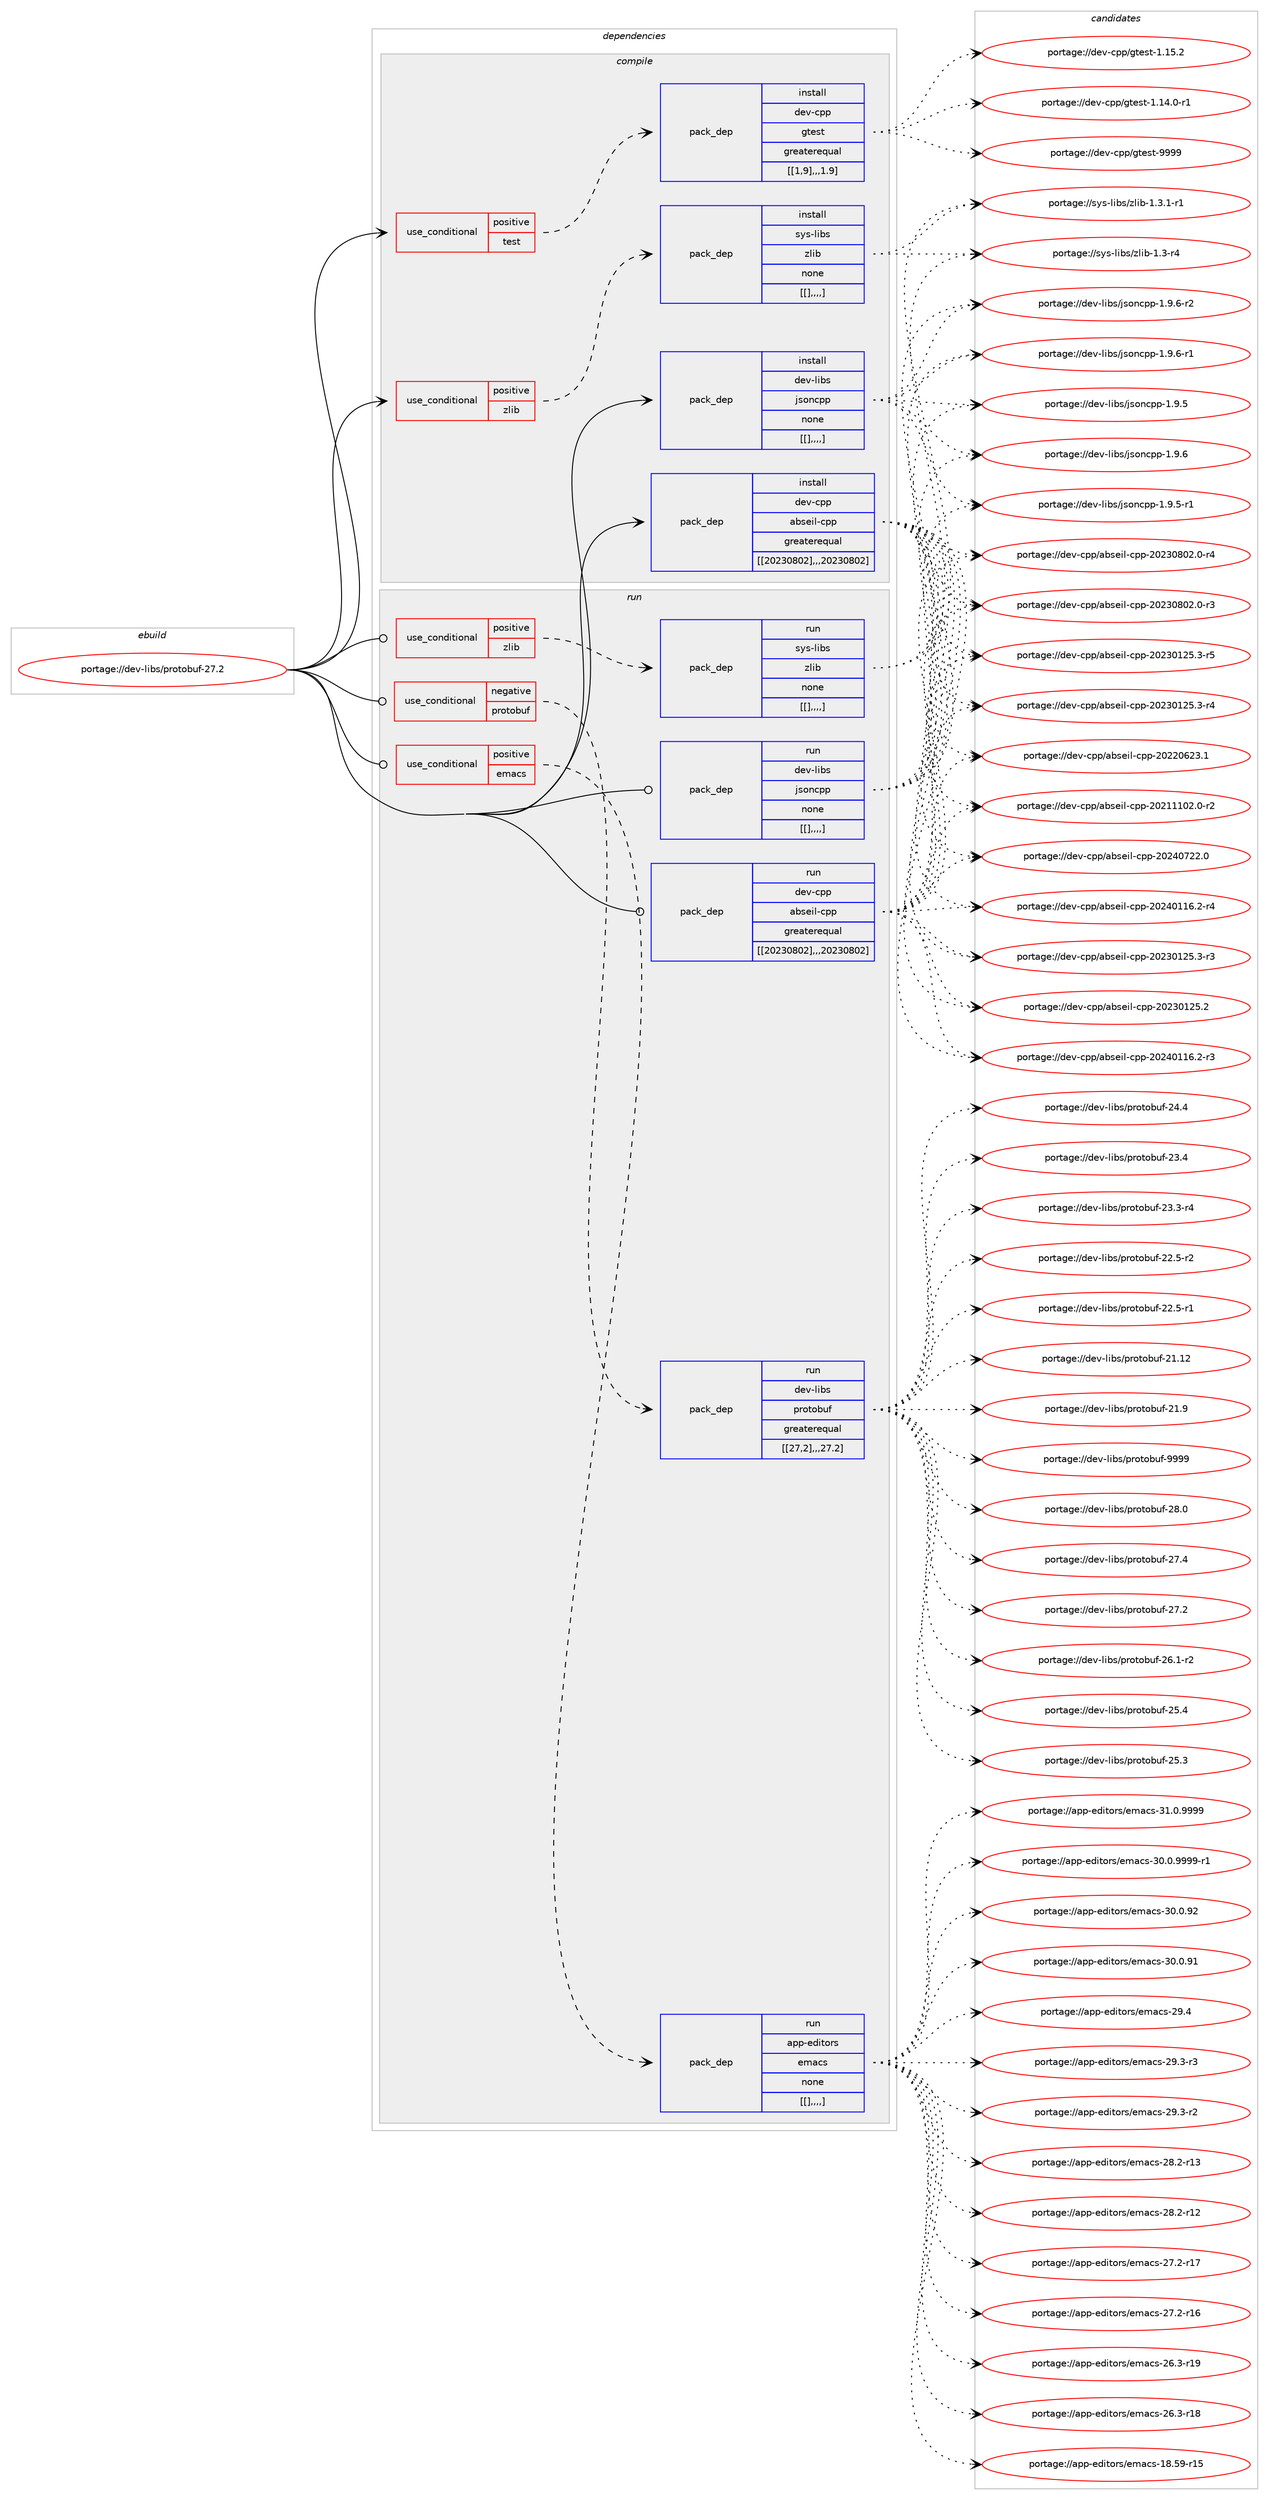 digraph prolog {

# *************
# Graph options
# *************

newrank=true;
concentrate=true;
compound=true;
graph [rankdir=LR,fontname=Helvetica,fontsize=10,ranksep=1.5];#, ranksep=2.5, nodesep=0.2];
edge  [arrowhead=vee];
node  [fontname=Helvetica,fontsize=10];

# **********
# The ebuild
# **********

subgraph cluster_leftcol {
color=gray;
label=<<i>ebuild</i>>;
id [label="portage://dev-libs/protobuf-27.2", color=red, width=4, href="../dev-libs/protobuf-27.2.svg"];
}

# ****************
# The dependencies
# ****************

subgraph cluster_midcol {
color=gray;
label=<<i>dependencies</i>>;
subgraph cluster_compile {
fillcolor="#eeeeee";
style=filled;
label=<<i>compile</i>>;
subgraph cond29659 {
dependency116986 [label=<<TABLE BORDER="0" CELLBORDER="1" CELLSPACING="0" CELLPADDING="4"><TR><TD ROWSPAN="3" CELLPADDING="10">use_conditional</TD></TR><TR><TD>positive</TD></TR><TR><TD>test</TD></TR></TABLE>>, shape=none, color=red];
subgraph pack86066 {
dependency117006 [label=<<TABLE BORDER="0" CELLBORDER="1" CELLSPACING="0" CELLPADDING="4" WIDTH="220"><TR><TD ROWSPAN="6" CELLPADDING="30">pack_dep</TD></TR><TR><TD WIDTH="110">install</TD></TR><TR><TD>dev-cpp</TD></TR><TR><TD>gtest</TD></TR><TR><TD>greaterequal</TD></TR><TR><TD>[[1,9],,,1.9]</TD></TR></TABLE>>, shape=none, color=blue];
}
dependency116986:e -> dependency117006:w [weight=20,style="dashed",arrowhead="vee"];
}
id:e -> dependency116986:w [weight=20,style="solid",arrowhead="vee"];
subgraph cond29680 {
dependency117038 [label=<<TABLE BORDER="0" CELLBORDER="1" CELLSPACING="0" CELLPADDING="4"><TR><TD ROWSPAN="3" CELLPADDING="10">use_conditional</TD></TR><TR><TD>positive</TD></TR><TR><TD>zlib</TD></TR></TABLE>>, shape=none, color=red];
subgraph pack86096 {
dependency117039 [label=<<TABLE BORDER="0" CELLBORDER="1" CELLSPACING="0" CELLPADDING="4" WIDTH="220"><TR><TD ROWSPAN="6" CELLPADDING="30">pack_dep</TD></TR><TR><TD WIDTH="110">install</TD></TR><TR><TD>sys-libs</TD></TR><TR><TD>zlib</TD></TR><TR><TD>none</TD></TR><TR><TD>[[],,,,]</TD></TR></TABLE>>, shape=none, color=blue];
}
dependency117038:e -> dependency117039:w [weight=20,style="dashed",arrowhead="vee"];
}
id:e -> dependency117038:w [weight=20,style="solid",arrowhead="vee"];
subgraph pack86102 {
dependency117046 [label=<<TABLE BORDER="0" CELLBORDER="1" CELLSPACING="0" CELLPADDING="4" WIDTH="220"><TR><TD ROWSPAN="6" CELLPADDING="30">pack_dep</TD></TR><TR><TD WIDTH="110">install</TD></TR><TR><TD>dev-cpp</TD></TR><TR><TD>abseil-cpp</TD></TR><TR><TD>greaterequal</TD></TR><TR><TD>[[20230802],,,20230802]</TD></TR></TABLE>>, shape=none, color=blue];
}
id:e -> dependency117046:w [weight=20,style="solid",arrowhead="vee"];
subgraph pack86105 {
dependency117054 [label=<<TABLE BORDER="0" CELLBORDER="1" CELLSPACING="0" CELLPADDING="4" WIDTH="220"><TR><TD ROWSPAN="6" CELLPADDING="30">pack_dep</TD></TR><TR><TD WIDTH="110">install</TD></TR><TR><TD>dev-libs</TD></TR><TR><TD>jsoncpp</TD></TR><TR><TD>none</TD></TR><TR><TD>[[],,,,]</TD></TR></TABLE>>, shape=none, color=blue];
}
id:e -> dependency117054:w [weight=20,style="solid",arrowhead="vee"];
}
subgraph cluster_compileandrun {
fillcolor="#eeeeee";
style=filled;
label=<<i>compile and run</i>>;
}
subgraph cluster_run {
fillcolor="#eeeeee";
style=filled;
label=<<i>run</i>>;
subgraph cond29690 {
dependency117057 [label=<<TABLE BORDER="0" CELLBORDER="1" CELLSPACING="0" CELLPADDING="4"><TR><TD ROWSPAN="3" CELLPADDING="10">use_conditional</TD></TR><TR><TD>negative</TD></TR><TR><TD>protobuf</TD></TR></TABLE>>, shape=none, color=red];
subgraph pack86133 {
dependency117097 [label=<<TABLE BORDER="0" CELLBORDER="1" CELLSPACING="0" CELLPADDING="4" WIDTH="220"><TR><TD ROWSPAN="6" CELLPADDING="30">pack_dep</TD></TR><TR><TD WIDTH="110">run</TD></TR><TR><TD>dev-libs</TD></TR><TR><TD>protobuf</TD></TR><TR><TD>greaterequal</TD></TR><TR><TD>[[27,2],,,27.2]</TD></TR></TABLE>>, shape=none, color=blue];
}
dependency117057:e -> dependency117097:w [weight=20,style="dashed",arrowhead="vee"];
}
id:e -> dependency117057:w [weight=20,style="solid",arrowhead="odot"];
subgraph cond29721 {
dependency117139 [label=<<TABLE BORDER="0" CELLBORDER="1" CELLSPACING="0" CELLPADDING="4"><TR><TD ROWSPAN="3" CELLPADDING="10">use_conditional</TD></TR><TR><TD>positive</TD></TR><TR><TD>emacs</TD></TR></TABLE>>, shape=none, color=red];
subgraph pack86173 {
dependency117223 [label=<<TABLE BORDER="0" CELLBORDER="1" CELLSPACING="0" CELLPADDING="4" WIDTH="220"><TR><TD ROWSPAN="6" CELLPADDING="30">pack_dep</TD></TR><TR><TD WIDTH="110">run</TD></TR><TR><TD>app-editors</TD></TR><TR><TD>emacs</TD></TR><TR><TD>none</TD></TR><TR><TD>[[],,,,]</TD></TR></TABLE>>, shape=none, color=blue];
}
dependency117139:e -> dependency117223:w [weight=20,style="dashed",arrowhead="vee"];
}
id:e -> dependency117139:w [weight=20,style="solid",arrowhead="odot"];
subgraph cond29756 {
dependency117265 [label=<<TABLE BORDER="0" CELLBORDER="1" CELLSPACING="0" CELLPADDING="4"><TR><TD ROWSPAN="3" CELLPADDING="10">use_conditional</TD></TR><TR><TD>positive</TD></TR><TR><TD>zlib</TD></TR></TABLE>>, shape=none, color=red];
subgraph pack86260 {
dependency117318 [label=<<TABLE BORDER="0" CELLBORDER="1" CELLSPACING="0" CELLPADDING="4" WIDTH="220"><TR><TD ROWSPAN="6" CELLPADDING="30">pack_dep</TD></TR><TR><TD WIDTH="110">run</TD></TR><TR><TD>sys-libs</TD></TR><TR><TD>zlib</TD></TR><TR><TD>none</TD></TR><TR><TD>[[],,,,]</TD></TR></TABLE>>, shape=none, color=blue];
}
dependency117265:e -> dependency117318:w [weight=20,style="dashed",arrowhead="vee"];
}
id:e -> dependency117265:w [weight=20,style="solid",arrowhead="odot"];
subgraph pack86279 {
dependency117327 [label=<<TABLE BORDER="0" CELLBORDER="1" CELLSPACING="0" CELLPADDING="4" WIDTH="220"><TR><TD ROWSPAN="6" CELLPADDING="30">pack_dep</TD></TR><TR><TD WIDTH="110">run</TD></TR><TR><TD>dev-cpp</TD></TR><TR><TD>abseil-cpp</TD></TR><TR><TD>greaterequal</TD></TR><TR><TD>[[20230802],,,20230802]</TD></TR></TABLE>>, shape=none, color=blue];
}
id:e -> dependency117327:w [weight=20,style="solid",arrowhead="odot"];
subgraph pack86281 {
dependency117375 [label=<<TABLE BORDER="0" CELLBORDER="1" CELLSPACING="0" CELLPADDING="4" WIDTH="220"><TR><TD ROWSPAN="6" CELLPADDING="30">pack_dep</TD></TR><TR><TD WIDTH="110">run</TD></TR><TR><TD>dev-libs</TD></TR><TR><TD>jsoncpp</TD></TR><TR><TD>none</TD></TR><TR><TD>[[],,,,]</TD></TR></TABLE>>, shape=none, color=blue];
}
id:e -> dependency117375:w [weight=20,style="solid",arrowhead="odot"];
}
}

# **************
# The candidates
# **************

subgraph cluster_choices {
rank=same;
color=gray;
label=<<i>candidates</i>>;

subgraph choice85918 {
color=black;
nodesep=1;
choice1001011184599112112471031161011151164557575757 [label="portage://dev-cpp/gtest-9999", color=red, width=4,href="../dev-cpp/gtest-9999.svg"];
choice10010111845991121124710311610111511645494649534650 [label="portage://dev-cpp/gtest-1.15.2", color=red, width=4,href="../dev-cpp/gtest-1.15.2.svg"];
choice100101118459911211247103116101115116454946495246484511449 [label="portage://dev-cpp/gtest-1.14.0-r1", color=red, width=4,href="../dev-cpp/gtest-1.14.0-r1.svg"];
dependency117006:e -> choice1001011184599112112471031161011151164557575757:w [style=dotted,weight="100"];
dependency117006:e -> choice10010111845991121124710311610111511645494649534650:w [style=dotted,weight="100"];
dependency117006:e -> choice100101118459911211247103116101115116454946495246484511449:w [style=dotted,weight="100"];
}
subgraph choice85924 {
color=black;
nodesep=1;
choice115121115451081059811547122108105984549465146494511449 [label="portage://sys-libs/zlib-1.3.1-r1", color=red, width=4,href="../sys-libs/zlib-1.3.1-r1.svg"];
choice11512111545108105981154712210810598454946514511452 [label="portage://sys-libs/zlib-1.3-r4", color=red, width=4,href="../sys-libs/zlib-1.3-r4.svg"];
dependency117039:e -> choice115121115451081059811547122108105984549465146494511449:w [style=dotted,weight="100"];
dependency117039:e -> choice11512111545108105981154712210810598454946514511452:w [style=dotted,weight="100"];
}
subgraph choice85927 {
color=black;
nodesep=1;
choice100101118459911211247979811510110510845991121124550485052485550504648 [label="portage://dev-cpp/abseil-cpp-20240722.0", color=red, width=4,href="../dev-cpp/abseil-cpp-20240722.0.svg"];
choice1001011184599112112479798115101105108459911211245504850524849495446504511452 [label="portage://dev-cpp/abseil-cpp-20240116.2-r4", color=red, width=4,href="../dev-cpp/abseil-cpp-20240116.2-r4.svg"];
choice1001011184599112112479798115101105108459911211245504850524849495446504511451 [label="portage://dev-cpp/abseil-cpp-20240116.2-r3", color=red, width=4,href="../dev-cpp/abseil-cpp-20240116.2-r3.svg"];
choice1001011184599112112479798115101105108459911211245504850514856485046484511452 [label="portage://dev-cpp/abseil-cpp-20230802.0-r4", color=red, width=4,href="../dev-cpp/abseil-cpp-20230802.0-r4.svg"];
choice1001011184599112112479798115101105108459911211245504850514856485046484511451 [label="portage://dev-cpp/abseil-cpp-20230802.0-r3", color=red, width=4,href="../dev-cpp/abseil-cpp-20230802.0-r3.svg"];
choice1001011184599112112479798115101105108459911211245504850514849505346514511453 [label="portage://dev-cpp/abseil-cpp-20230125.3-r5", color=red, width=4,href="../dev-cpp/abseil-cpp-20230125.3-r5.svg"];
choice1001011184599112112479798115101105108459911211245504850514849505346514511452 [label="portage://dev-cpp/abseil-cpp-20230125.3-r4", color=red, width=4,href="../dev-cpp/abseil-cpp-20230125.3-r4.svg"];
choice1001011184599112112479798115101105108459911211245504850514849505346514511451 [label="portage://dev-cpp/abseil-cpp-20230125.3-r3", color=red, width=4,href="../dev-cpp/abseil-cpp-20230125.3-r3.svg"];
choice100101118459911211247979811510110510845991121124550485051484950534650 [label="portage://dev-cpp/abseil-cpp-20230125.2", color=red, width=4,href="../dev-cpp/abseil-cpp-20230125.2.svg"];
choice100101118459911211247979811510110510845991121124550485050485450514649 [label="portage://dev-cpp/abseil-cpp-20220623.1", color=red, width=4,href="../dev-cpp/abseil-cpp-20220623.1.svg"];
choice1001011184599112112479798115101105108459911211245504850494949485046484511450 [label="portage://dev-cpp/abseil-cpp-20211102.0-r2", color=red, width=4,href="../dev-cpp/abseil-cpp-20211102.0-r2.svg"];
dependency117046:e -> choice100101118459911211247979811510110510845991121124550485052485550504648:w [style=dotted,weight="100"];
dependency117046:e -> choice1001011184599112112479798115101105108459911211245504850524849495446504511452:w [style=dotted,weight="100"];
dependency117046:e -> choice1001011184599112112479798115101105108459911211245504850524849495446504511451:w [style=dotted,weight="100"];
dependency117046:e -> choice1001011184599112112479798115101105108459911211245504850514856485046484511452:w [style=dotted,weight="100"];
dependency117046:e -> choice1001011184599112112479798115101105108459911211245504850514856485046484511451:w [style=dotted,weight="100"];
dependency117046:e -> choice1001011184599112112479798115101105108459911211245504850514849505346514511453:w [style=dotted,weight="100"];
dependency117046:e -> choice1001011184599112112479798115101105108459911211245504850514849505346514511452:w [style=dotted,weight="100"];
dependency117046:e -> choice1001011184599112112479798115101105108459911211245504850514849505346514511451:w [style=dotted,weight="100"];
dependency117046:e -> choice100101118459911211247979811510110510845991121124550485051484950534650:w [style=dotted,weight="100"];
dependency117046:e -> choice100101118459911211247979811510110510845991121124550485050485450514649:w [style=dotted,weight="100"];
dependency117046:e -> choice1001011184599112112479798115101105108459911211245504850494949485046484511450:w [style=dotted,weight="100"];
}
subgraph choice85941 {
color=black;
nodesep=1;
choice100101118451081059811547106115111110991121124549465746544511450 [label="portage://dev-libs/jsoncpp-1.9.6-r2", color=red, width=4,href="../dev-libs/jsoncpp-1.9.6-r2.svg"];
choice100101118451081059811547106115111110991121124549465746544511449 [label="portage://dev-libs/jsoncpp-1.9.6-r1", color=red, width=4,href="../dev-libs/jsoncpp-1.9.6-r1.svg"];
choice10010111845108105981154710611511111099112112454946574654 [label="portage://dev-libs/jsoncpp-1.9.6", color=red, width=4,href="../dev-libs/jsoncpp-1.9.6.svg"];
choice100101118451081059811547106115111110991121124549465746534511449 [label="portage://dev-libs/jsoncpp-1.9.5-r1", color=red, width=4,href="../dev-libs/jsoncpp-1.9.5-r1.svg"];
choice10010111845108105981154710611511111099112112454946574653 [label="portage://dev-libs/jsoncpp-1.9.5", color=red, width=4,href="../dev-libs/jsoncpp-1.9.5.svg"];
dependency117054:e -> choice100101118451081059811547106115111110991121124549465746544511450:w [style=dotted,weight="100"];
dependency117054:e -> choice100101118451081059811547106115111110991121124549465746544511449:w [style=dotted,weight="100"];
dependency117054:e -> choice10010111845108105981154710611511111099112112454946574654:w [style=dotted,weight="100"];
dependency117054:e -> choice100101118451081059811547106115111110991121124549465746534511449:w [style=dotted,weight="100"];
dependency117054:e -> choice10010111845108105981154710611511111099112112454946574653:w [style=dotted,weight="100"];
}
subgraph choice85991 {
color=black;
nodesep=1;
choice100101118451081059811547112114111116111981171024557575757 [label="portage://dev-libs/protobuf-9999", color=red, width=4,href="../dev-libs/protobuf-9999.svg"];
choice100101118451081059811547112114111116111981171024550564648 [label="portage://dev-libs/protobuf-28.0", color=red, width=4,href="../dev-libs/protobuf-28.0.svg"];
choice100101118451081059811547112114111116111981171024550554652 [label="portage://dev-libs/protobuf-27.4", color=red, width=4,href="../dev-libs/protobuf-27.4.svg"];
choice100101118451081059811547112114111116111981171024550554650 [label="portage://dev-libs/protobuf-27.2", color=red, width=4,href="../dev-libs/protobuf-27.2.svg"];
choice1001011184510810598115471121141111161119811710245505446494511450 [label="portage://dev-libs/protobuf-26.1-r2", color=red, width=4,href="../dev-libs/protobuf-26.1-r2.svg"];
choice100101118451081059811547112114111116111981171024550534652 [label="portage://dev-libs/protobuf-25.4", color=red, width=4,href="../dev-libs/protobuf-25.4.svg"];
choice100101118451081059811547112114111116111981171024550534651 [label="portage://dev-libs/protobuf-25.3", color=red, width=4,href="../dev-libs/protobuf-25.3.svg"];
choice100101118451081059811547112114111116111981171024550524652 [label="portage://dev-libs/protobuf-24.4", color=red, width=4,href="../dev-libs/protobuf-24.4.svg"];
choice100101118451081059811547112114111116111981171024550514652 [label="portage://dev-libs/protobuf-23.4", color=red, width=4,href="../dev-libs/protobuf-23.4.svg"];
choice1001011184510810598115471121141111161119811710245505146514511452 [label="portage://dev-libs/protobuf-23.3-r4", color=red, width=4,href="../dev-libs/protobuf-23.3-r4.svg"];
choice1001011184510810598115471121141111161119811710245505046534511450 [label="portage://dev-libs/protobuf-22.5-r2", color=red, width=4,href="../dev-libs/protobuf-22.5-r2.svg"];
choice1001011184510810598115471121141111161119811710245505046534511449 [label="portage://dev-libs/protobuf-22.5-r1", color=red, width=4,href="../dev-libs/protobuf-22.5-r1.svg"];
choice10010111845108105981154711211411111611198117102455049464950 [label="portage://dev-libs/protobuf-21.12", color=red, width=4,href="../dev-libs/protobuf-21.12.svg"];
choice100101118451081059811547112114111116111981171024550494657 [label="portage://dev-libs/protobuf-21.9", color=red, width=4,href="../dev-libs/protobuf-21.9.svg"];
dependency117097:e -> choice100101118451081059811547112114111116111981171024557575757:w [style=dotted,weight="100"];
dependency117097:e -> choice100101118451081059811547112114111116111981171024550564648:w [style=dotted,weight="100"];
dependency117097:e -> choice100101118451081059811547112114111116111981171024550554652:w [style=dotted,weight="100"];
dependency117097:e -> choice100101118451081059811547112114111116111981171024550554650:w [style=dotted,weight="100"];
dependency117097:e -> choice1001011184510810598115471121141111161119811710245505446494511450:w [style=dotted,weight="100"];
dependency117097:e -> choice100101118451081059811547112114111116111981171024550534652:w [style=dotted,weight="100"];
dependency117097:e -> choice100101118451081059811547112114111116111981171024550534651:w [style=dotted,weight="100"];
dependency117097:e -> choice100101118451081059811547112114111116111981171024550524652:w [style=dotted,weight="100"];
dependency117097:e -> choice100101118451081059811547112114111116111981171024550514652:w [style=dotted,weight="100"];
dependency117097:e -> choice1001011184510810598115471121141111161119811710245505146514511452:w [style=dotted,weight="100"];
dependency117097:e -> choice1001011184510810598115471121141111161119811710245505046534511450:w [style=dotted,weight="100"];
dependency117097:e -> choice1001011184510810598115471121141111161119811710245505046534511449:w [style=dotted,weight="100"];
dependency117097:e -> choice10010111845108105981154711211411111611198117102455049464950:w [style=dotted,weight="100"];
dependency117097:e -> choice100101118451081059811547112114111116111981171024550494657:w [style=dotted,weight="100"];
}
subgraph choice86054 {
color=black;
nodesep=1;
choice971121124510110010511611111411547101109979911545514946484657575757 [label="portage://app-editors/emacs-31.0.9999", color=red, width=4,href="../app-editors/emacs-31.0.9999.svg"];
choice9711211245101100105116111114115471011099799115455148464846575757574511449 [label="portage://app-editors/emacs-30.0.9999-r1", color=red, width=4,href="../app-editors/emacs-30.0.9999-r1.svg"];
choice97112112451011001051161111141154710110997991154551484648465750 [label="portage://app-editors/emacs-30.0.92", color=red, width=4,href="../app-editors/emacs-30.0.92.svg"];
choice97112112451011001051161111141154710110997991154551484648465749 [label="portage://app-editors/emacs-30.0.91", color=red, width=4,href="../app-editors/emacs-30.0.91.svg"];
choice97112112451011001051161111141154710110997991154550574652 [label="portage://app-editors/emacs-29.4", color=red, width=4,href="../app-editors/emacs-29.4.svg"];
choice971121124510110010511611111411547101109979911545505746514511451 [label="portage://app-editors/emacs-29.3-r3", color=red, width=4,href="../app-editors/emacs-29.3-r3.svg"];
choice971121124510110010511611111411547101109979911545505746514511450 [label="portage://app-editors/emacs-29.3-r2", color=red, width=4,href="../app-editors/emacs-29.3-r2.svg"];
choice97112112451011001051161111141154710110997991154550564650451144951 [label="portage://app-editors/emacs-28.2-r13", color=red, width=4,href="../app-editors/emacs-28.2-r13.svg"];
choice97112112451011001051161111141154710110997991154550564650451144950 [label="portage://app-editors/emacs-28.2-r12", color=red, width=4,href="../app-editors/emacs-28.2-r12.svg"];
choice97112112451011001051161111141154710110997991154550554650451144955 [label="portage://app-editors/emacs-27.2-r17", color=red, width=4,href="../app-editors/emacs-27.2-r17.svg"];
choice97112112451011001051161111141154710110997991154550554650451144954 [label="portage://app-editors/emacs-27.2-r16", color=red, width=4,href="../app-editors/emacs-27.2-r16.svg"];
choice97112112451011001051161111141154710110997991154550544651451144957 [label="portage://app-editors/emacs-26.3-r19", color=red, width=4,href="../app-editors/emacs-26.3-r19.svg"];
choice97112112451011001051161111141154710110997991154550544651451144956 [label="portage://app-editors/emacs-26.3-r18", color=red, width=4,href="../app-editors/emacs-26.3-r18.svg"];
choice9711211245101100105116111114115471011099799115454956465357451144953 [label="portage://app-editors/emacs-18.59-r15", color=red, width=4,href="../app-editors/emacs-18.59-r15.svg"];
dependency117223:e -> choice971121124510110010511611111411547101109979911545514946484657575757:w [style=dotted,weight="100"];
dependency117223:e -> choice9711211245101100105116111114115471011099799115455148464846575757574511449:w [style=dotted,weight="100"];
dependency117223:e -> choice97112112451011001051161111141154710110997991154551484648465750:w [style=dotted,weight="100"];
dependency117223:e -> choice97112112451011001051161111141154710110997991154551484648465749:w [style=dotted,weight="100"];
dependency117223:e -> choice97112112451011001051161111141154710110997991154550574652:w [style=dotted,weight="100"];
dependency117223:e -> choice971121124510110010511611111411547101109979911545505746514511451:w [style=dotted,weight="100"];
dependency117223:e -> choice971121124510110010511611111411547101109979911545505746514511450:w [style=dotted,weight="100"];
dependency117223:e -> choice97112112451011001051161111141154710110997991154550564650451144951:w [style=dotted,weight="100"];
dependency117223:e -> choice97112112451011001051161111141154710110997991154550564650451144950:w [style=dotted,weight="100"];
dependency117223:e -> choice97112112451011001051161111141154710110997991154550554650451144955:w [style=dotted,weight="100"];
dependency117223:e -> choice97112112451011001051161111141154710110997991154550554650451144954:w [style=dotted,weight="100"];
dependency117223:e -> choice97112112451011001051161111141154710110997991154550544651451144957:w [style=dotted,weight="100"];
dependency117223:e -> choice97112112451011001051161111141154710110997991154550544651451144956:w [style=dotted,weight="100"];
dependency117223:e -> choice9711211245101100105116111114115471011099799115454956465357451144953:w [style=dotted,weight="100"];
}
subgraph choice86064 {
color=black;
nodesep=1;
choice115121115451081059811547122108105984549465146494511449 [label="portage://sys-libs/zlib-1.3.1-r1", color=red, width=4,href="../sys-libs/zlib-1.3.1-r1.svg"];
choice11512111545108105981154712210810598454946514511452 [label="portage://sys-libs/zlib-1.3-r4", color=red, width=4,href="../sys-libs/zlib-1.3-r4.svg"];
dependency117318:e -> choice115121115451081059811547122108105984549465146494511449:w [style=dotted,weight="100"];
dependency117318:e -> choice11512111545108105981154712210810598454946514511452:w [style=dotted,weight="100"];
}
subgraph choice86066 {
color=black;
nodesep=1;
choice100101118459911211247979811510110510845991121124550485052485550504648 [label="portage://dev-cpp/abseil-cpp-20240722.0", color=red, width=4,href="../dev-cpp/abseil-cpp-20240722.0.svg"];
choice1001011184599112112479798115101105108459911211245504850524849495446504511452 [label="portage://dev-cpp/abseil-cpp-20240116.2-r4", color=red, width=4,href="../dev-cpp/abseil-cpp-20240116.2-r4.svg"];
choice1001011184599112112479798115101105108459911211245504850524849495446504511451 [label="portage://dev-cpp/abseil-cpp-20240116.2-r3", color=red, width=4,href="../dev-cpp/abseil-cpp-20240116.2-r3.svg"];
choice1001011184599112112479798115101105108459911211245504850514856485046484511452 [label="portage://dev-cpp/abseil-cpp-20230802.0-r4", color=red, width=4,href="../dev-cpp/abseil-cpp-20230802.0-r4.svg"];
choice1001011184599112112479798115101105108459911211245504850514856485046484511451 [label="portage://dev-cpp/abseil-cpp-20230802.0-r3", color=red, width=4,href="../dev-cpp/abseil-cpp-20230802.0-r3.svg"];
choice1001011184599112112479798115101105108459911211245504850514849505346514511453 [label="portage://dev-cpp/abseil-cpp-20230125.3-r5", color=red, width=4,href="../dev-cpp/abseil-cpp-20230125.3-r5.svg"];
choice1001011184599112112479798115101105108459911211245504850514849505346514511452 [label="portage://dev-cpp/abseil-cpp-20230125.3-r4", color=red, width=4,href="../dev-cpp/abseil-cpp-20230125.3-r4.svg"];
choice1001011184599112112479798115101105108459911211245504850514849505346514511451 [label="portage://dev-cpp/abseil-cpp-20230125.3-r3", color=red, width=4,href="../dev-cpp/abseil-cpp-20230125.3-r3.svg"];
choice100101118459911211247979811510110510845991121124550485051484950534650 [label="portage://dev-cpp/abseil-cpp-20230125.2", color=red, width=4,href="../dev-cpp/abseil-cpp-20230125.2.svg"];
choice100101118459911211247979811510110510845991121124550485050485450514649 [label="portage://dev-cpp/abseil-cpp-20220623.1", color=red, width=4,href="../dev-cpp/abseil-cpp-20220623.1.svg"];
choice1001011184599112112479798115101105108459911211245504850494949485046484511450 [label="portage://dev-cpp/abseil-cpp-20211102.0-r2", color=red, width=4,href="../dev-cpp/abseil-cpp-20211102.0-r2.svg"];
dependency117327:e -> choice100101118459911211247979811510110510845991121124550485052485550504648:w [style=dotted,weight="100"];
dependency117327:e -> choice1001011184599112112479798115101105108459911211245504850524849495446504511452:w [style=dotted,weight="100"];
dependency117327:e -> choice1001011184599112112479798115101105108459911211245504850524849495446504511451:w [style=dotted,weight="100"];
dependency117327:e -> choice1001011184599112112479798115101105108459911211245504850514856485046484511452:w [style=dotted,weight="100"];
dependency117327:e -> choice1001011184599112112479798115101105108459911211245504850514856485046484511451:w [style=dotted,weight="100"];
dependency117327:e -> choice1001011184599112112479798115101105108459911211245504850514849505346514511453:w [style=dotted,weight="100"];
dependency117327:e -> choice1001011184599112112479798115101105108459911211245504850514849505346514511452:w [style=dotted,weight="100"];
dependency117327:e -> choice1001011184599112112479798115101105108459911211245504850514849505346514511451:w [style=dotted,weight="100"];
dependency117327:e -> choice100101118459911211247979811510110510845991121124550485051484950534650:w [style=dotted,weight="100"];
dependency117327:e -> choice100101118459911211247979811510110510845991121124550485050485450514649:w [style=dotted,weight="100"];
dependency117327:e -> choice1001011184599112112479798115101105108459911211245504850494949485046484511450:w [style=dotted,weight="100"];
}
subgraph choice86072 {
color=black;
nodesep=1;
choice100101118451081059811547106115111110991121124549465746544511450 [label="portage://dev-libs/jsoncpp-1.9.6-r2", color=red, width=4,href="../dev-libs/jsoncpp-1.9.6-r2.svg"];
choice100101118451081059811547106115111110991121124549465746544511449 [label="portage://dev-libs/jsoncpp-1.9.6-r1", color=red, width=4,href="../dev-libs/jsoncpp-1.9.6-r1.svg"];
choice10010111845108105981154710611511111099112112454946574654 [label="portage://dev-libs/jsoncpp-1.9.6", color=red, width=4,href="../dev-libs/jsoncpp-1.9.6.svg"];
choice100101118451081059811547106115111110991121124549465746534511449 [label="portage://dev-libs/jsoncpp-1.9.5-r1", color=red, width=4,href="../dev-libs/jsoncpp-1.9.5-r1.svg"];
choice10010111845108105981154710611511111099112112454946574653 [label="portage://dev-libs/jsoncpp-1.9.5", color=red, width=4,href="../dev-libs/jsoncpp-1.9.5.svg"];
dependency117375:e -> choice100101118451081059811547106115111110991121124549465746544511450:w [style=dotted,weight="100"];
dependency117375:e -> choice100101118451081059811547106115111110991121124549465746544511449:w [style=dotted,weight="100"];
dependency117375:e -> choice10010111845108105981154710611511111099112112454946574654:w [style=dotted,weight="100"];
dependency117375:e -> choice100101118451081059811547106115111110991121124549465746534511449:w [style=dotted,weight="100"];
dependency117375:e -> choice10010111845108105981154710611511111099112112454946574653:w [style=dotted,weight="100"];
}
}

}
